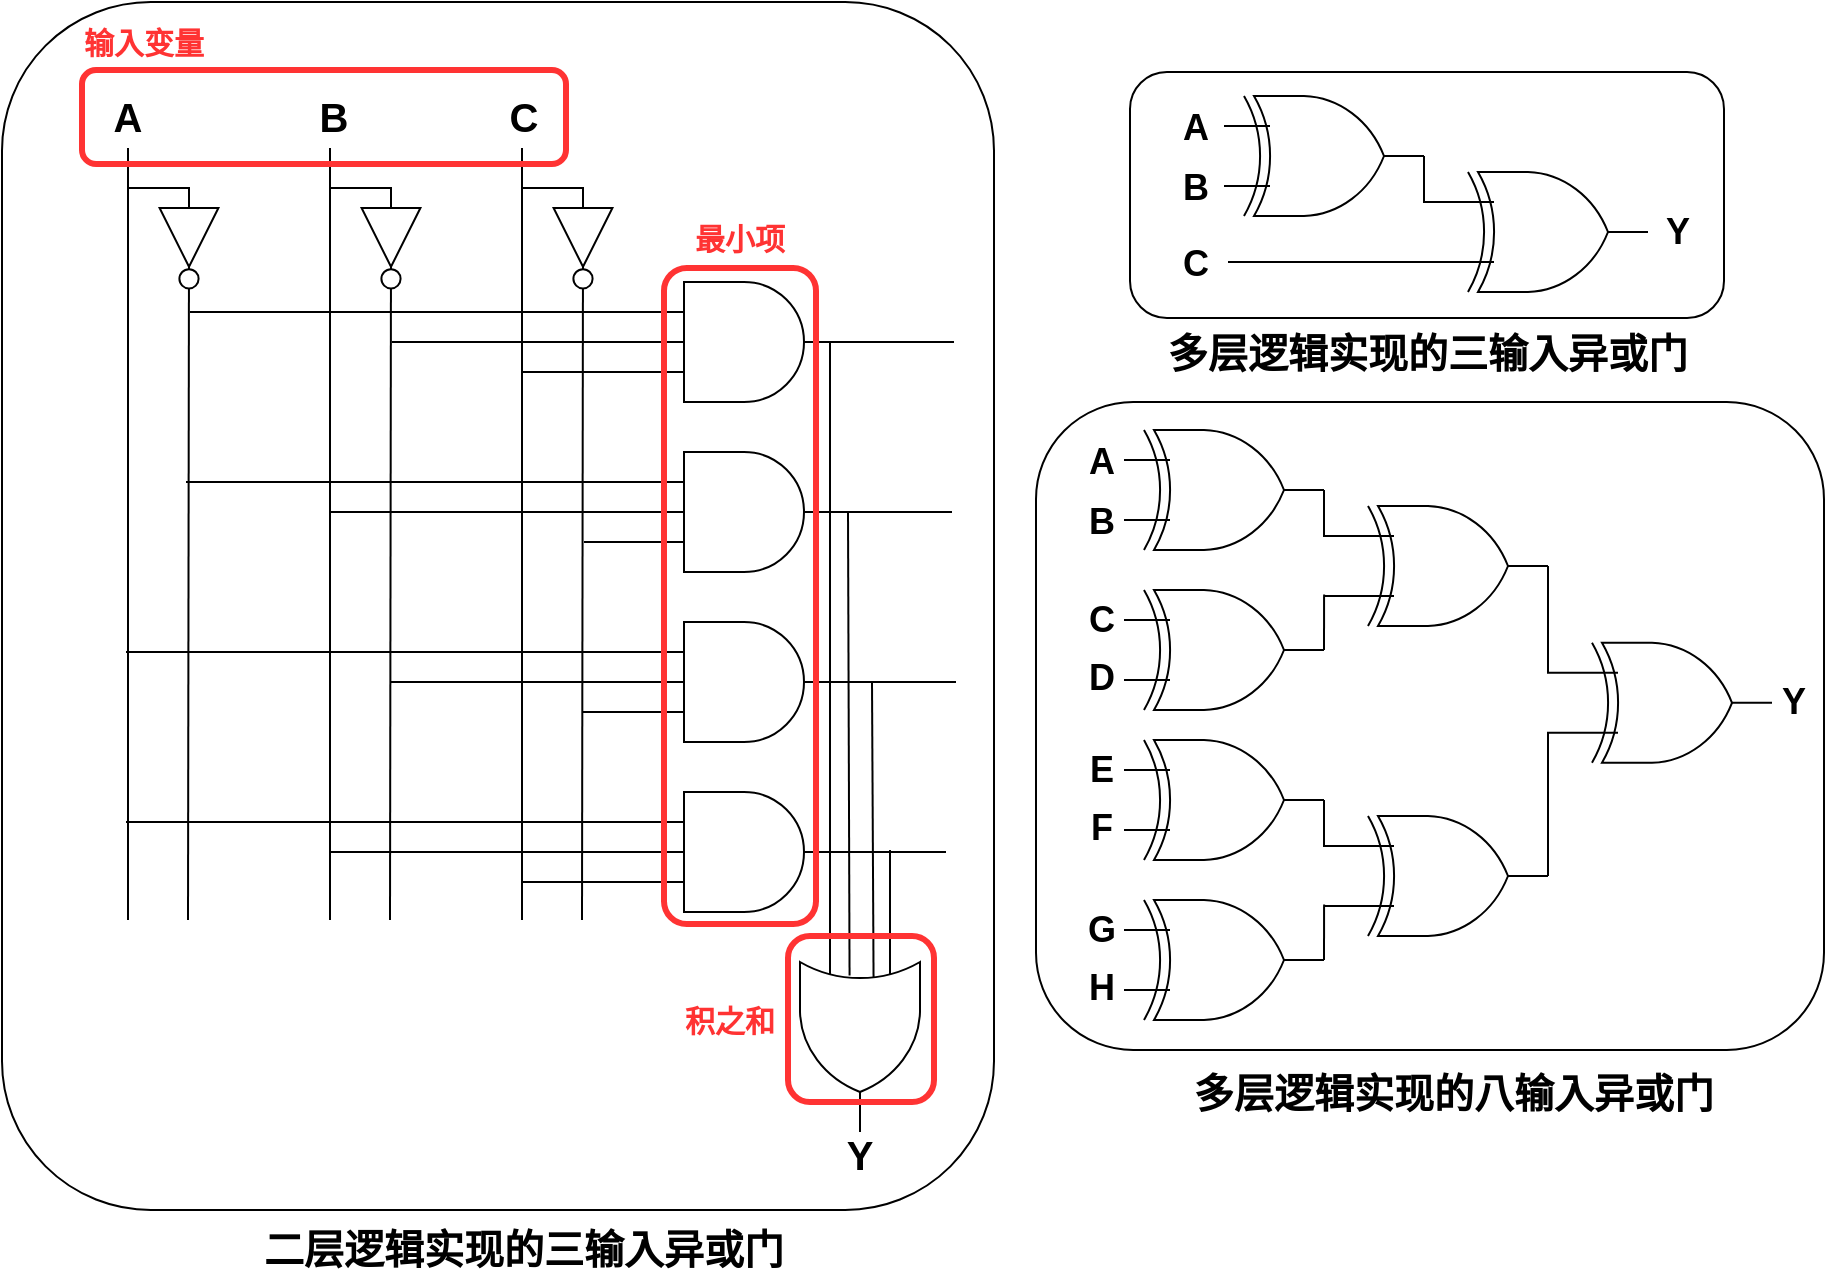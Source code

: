 <mxfile version="14.1.8" type="device"><diagram id="pzGhwOU0pKoqS09hzpZQ" name="第 1 页"><mxGraphModel dx="1486" dy="806" grid="0" gridSize="10" guides="1" tooltips="1" connect="1" arrows="1" fold="1" page="0" pageScale="1" pageWidth="827" pageHeight="1169" math="0" shadow="0"><root><mxCell id="0"/><mxCell id="1" parent="0"/><mxCell id="vwEjDDTagqSHkbFl89p--84" style="edgeStyle=orthogonalEdgeStyle;rounded=0;orthogonalLoop=1;jettySize=auto;html=1;endArrow=none;endFill=0;" parent="1" source="vwEjDDTagqSHkbFl89p--1" edge="1"><mxGeometry relative="1" as="geometry"><mxPoint x="215" y="231" as="targetPoint"/></mxGeometry></mxCell><mxCell id="vwEjDDTagqSHkbFl89p--1" value="" style="verticalLabelPosition=bottom;shadow=0;dashed=0;align=center;html=1;verticalAlign=top;shape=mxgraph.electrical.logic_gates.logic_gate;operation=and;" parent="1" vertex="1"><mxGeometry x="60" y="201" width="100" height="60" as="geometry"/></mxCell><mxCell id="vwEjDDTagqSHkbFl89p--85" style="edgeStyle=orthogonalEdgeStyle;rounded=0;orthogonalLoop=1;jettySize=auto;html=1;endArrow=none;endFill=0;" parent="1" source="vwEjDDTagqSHkbFl89p--2" edge="1"><mxGeometry relative="1" as="geometry"><mxPoint x="214" y="316" as="targetPoint"/></mxGeometry></mxCell><mxCell id="vwEjDDTagqSHkbFl89p--2" value="" style="verticalLabelPosition=bottom;shadow=0;dashed=0;align=center;html=1;verticalAlign=top;shape=mxgraph.electrical.logic_gates.logic_gate;operation=and;" parent="1" vertex="1"><mxGeometry x="60" y="286" width="100" height="60" as="geometry"/></mxCell><mxCell id="vwEjDDTagqSHkbFl89p--86" style="edgeStyle=orthogonalEdgeStyle;rounded=0;orthogonalLoop=1;jettySize=auto;html=1;endArrow=none;endFill=0;" parent="1" source="vwEjDDTagqSHkbFl89p--3" edge="1"><mxGeometry relative="1" as="geometry"><mxPoint x="216" y="401" as="targetPoint"/></mxGeometry></mxCell><mxCell id="vwEjDDTagqSHkbFl89p--3" value="" style="verticalLabelPosition=bottom;shadow=0;dashed=0;align=center;html=1;verticalAlign=top;shape=mxgraph.electrical.logic_gates.logic_gate;operation=and;" parent="1" vertex="1"><mxGeometry x="60" y="371" width="100" height="60" as="geometry"/></mxCell><mxCell id="vwEjDDTagqSHkbFl89p--4" value="" style="verticalLabelPosition=bottom;shadow=0;dashed=0;align=center;html=1;verticalAlign=top;shape=mxgraph.electrical.logic_gates.logic_gate;operation=or;rotation=90;" parent="1" vertex="1"><mxGeometry x="118" y="546" width="100" height="60" as="geometry"/></mxCell><mxCell id="vwEjDDTagqSHkbFl89p--28" value="" style="group" parent="1" vertex="1" connectable="0"><mxGeometry x="-198" y="154" width="45.2" height="279.4" as="geometry"/></mxCell><mxCell id="vwEjDDTagqSHkbFl89p--17" style="edgeStyle=orthogonalEdgeStyle;rounded=0;orthogonalLoop=1;jettySize=auto;html=1;endArrow=none;endFill=0;" parent="vwEjDDTagqSHkbFl89p--28" edge="1"><mxGeometry relative="1" as="geometry"><mxPoint y="-20" as="sourcePoint"/><mxPoint y="366" as="targetPoint"/><Array as="points"><mxPoint y="50"/></Array></mxGeometry></mxCell><mxCell id="vwEjDDTagqSHkbFl89p--21" style="edgeStyle=orthogonalEdgeStyle;rounded=0;orthogonalLoop=1;jettySize=auto;html=1;endArrow=none;endFill=0;" parent="vwEjDDTagqSHkbFl89p--28" source="vwEjDDTagqSHkbFl89p--20" edge="1"><mxGeometry relative="1" as="geometry"><mxPoint x="30" y="366" as="targetPoint"/></mxGeometry></mxCell><mxCell id="vwEjDDTagqSHkbFl89p--20" value="" style="verticalLabelPosition=bottom;shadow=0;dashed=0;align=center;html=1;verticalAlign=top;shape=mxgraph.electrical.logic_gates.buffer2;rotation=90;" parent="vwEjDDTagqSHkbFl89p--28" vertex="1"><mxGeometry x="6.0" y="10" width="49" height="29.4" as="geometry"/></mxCell><mxCell id="vwEjDDTagqSHkbFl89p--26" value="" style="endArrow=none;html=1;" parent="vwEjDDTagqSHkbFl89p--28" edge="1"><mxGeometry width="50" height="50" relative="1" as="geometry"><mxPoint x="31" as="sourcePoint"/><mxPoint as="targetPoint"/></mxGeometry></mxCell><mxCell id="vwEjDDTagqSHkbFl89p--27" value="" style="verticalLabelPosition=bottom;shadow=0;dashed=0;align=center;html=1;verticalAlign=top;shape=mxgraph.electrical.logic_gates.inverting_contact;" parent="vwEjDDTagqSHkbFl89p--28" vertex="1"><mxGeometry x="24.5" y="39.4" width="12" height="12" as="geometry"/></mxCell><mxCell id="vwEjDDTagqSHkbFl89p--41" value="" style="endArrow=none;html=1;entryX=0;entryY=0.25;entryDx=0;entryDy=0;entryPerimeter=0;" parent="1" target="vwEjDDTagqSHkbFl89p--1" edge="1"><mxGeometry width="50" height="50" relative="1" as="geometry"><mxPoint x="-167" y="216" as="sourcePoint"/><mxPoint x="-225" y="193" as="targetPoint"/></mxGeometry></mxCell><mxCell id="vwEjDDTagqSHkbFl89p--52" value="" style="endArrow=none;html=1;entryX=0;entryY=0.25;entryDx=0;entryDy=0;entryPerimeter=0;" parent="1" edge="1"><mxGeometry width="50" height="50" relative="1" as="geometry"><mxPoint x="-167" y="301" as="sourcePoint"/><mxPoint x="60" y="301" as="targetPoint"/></mxGeometry></mxCell><mxCell id="vwEjDDTagqSHkbFl89p--54" value="" style="endArrow=none;html=1;entryX=0;entryY=0.25;entryDx=0;entryDy=0;entryPerimeter=0;" parent="1" edge="1"><mxGeometry width="50" height="50" relative="1" as="geometry"><mxPoint x="30" y="331" as="sourcePoint"/><mxPoint x="60" y="331" as="targetPoint"/><Array as="points"/></mxGeometry></mxCell><mxCell id="vwEjDDTagqSHkbFl89p--55" value="" style="endArrow=none;html=1;entryX=0;entryY=0.25;entryDx=0;entryDy=0;entryPerimeter=0;" parent="1" edge="1"><mxGeometry width="50" height="50" relative="1" as="geometry"><mxPoint x="-199" y="386" as="sourcePoint"/><mxPoint x="60" y="386" as="targetPoint"/></mxGeometry></mxCell><mxCell id="vwEjDDTagqSHkbFl89p--87" style="edgeStyle=orthogonalEdgeStyle;rounded=0;orthogonalLoop=1;jettySize=auto;html=1;endArrow=none;endFill=0;" parent="1" source="vwEjDDTagqSHkbFl89p--56" edge="1"><mxGeometry relative="1" as="geometry"><mxPoint x="211" y="486" as="targetPoint"/></mxGeometry></mxCell><mxCell id="vwEjDDTagqSHkbFl89p--56" value="" style="verticalLabelPosition=bottom;shadow=0;dashed=0;align=center;html=1;verticalAlign=top;shape=mxgraph.electrical.logic_gates.logic_gate;operation=and;" parent="1" vertex="1"><mxGeometry x="60" y="456" width="100" height="60" as="geometry"/></mxCell><mxCell id="vwEjDDTagqSHkbFl89p--57" value="" style="group" parent="1" vertex="1" connectable="0"><mxGeometry x="-97" y="154" width="45.2" height="279.4" as="geometry"/></mxCell><mxCell id="vwEjDDTagqSHkbFl89p--58" style="edgeStyle=orthogonalEdgeStyle;rounded=0;orthogonalLoop=1;jettySize=auto;html=1;endArrow=none;endFill=0;" parent="vwEjDDTagqSHkbFl89p--57" edge="1"><mxGeometry relative="1" as="geometry"><mxPoint y="-20" as="sourcePoint"/><mxPoint y="366" as="targetPoint"/><Array as="points"><mxPoint y="50"/></Array></mxGeometry></mxCell><mxCell id="vwEjDDTagqSHkbFl89p--59" style="edgeStyle=orthogonalEdgeStyle;rounded=0;orthogonalLoop=1;jettySize=auto;html=1;endArrow=none;endFill=0;" parent="vwEjDDTagqSHkbFl89p--57" source="vwEjDDTagqSHkbFl89p--60" edge="1"><mxGeometry relative="1" as="geometry"><mxPoint x="30" y="366" as="targetPoint"/></mxGeometry></mxCell><mxCell id="vwEjDDTagqSHkbFl89p--60" value="" style="verticalLabelPosition=bottom;shadow=0;dashed=0;align=center;html=1;verticalAlign=top;shape=mxgraph.electrical.logic_gates.buffer2;rotation=90;" parent="vwEjDDTagqSHkbFl89p--57" vertex="1"><mxGeometry x="6.0" y="10" width="49" height="29.4" as="geometry"/></mxCell><mxCell id="vwEjDDTagqSHkbFl89p--61" value="" style="endArrow=none;html=1;" parent="vwEjDDTagqSHkbFl89p--57" edge="1"><mxGeometry width="50" height="50" relative="1" as="geometry"><mxPoint x="31" as="sourcePoint"/><mxPoint as="targetPoint"/></mxGeometry></mxCell><mxCell id="vwEjDDTagqSHkbFl89p--62" value="" style="verticalLabelPosition=bottom;shadow=0;dashed=0;align=center;html=1;verticalAlign=top;shape=mxgraph.electrical.logic_gates.inverting_contact;" parent="vwEjDDTagqSHkbFl89p--57" vertex="1"><mxGeometry x="24.5" y="39.4" width="12" height="12" as="geometry"/></mxCell><mxCell id="vwEjDDTagqSHkbFl89p--69" value="" style="group" parent="1" vertex="1" connectable="0"><mxGeometry x="-1" y="154" width="45.2" height="279.4" as="geometry"/></mxCell><mxCell id="vwEjDDTagqSHkbFl89p--70" style="edgeStyle=orthogonalEdgeStyle;rounded=0;orthogonalLoop=1;jettySize=auto;html=1;endArrow=none;endFill=0;" parent="vwEjDDTagqSHkbFl89p--69" edge="1"><mxGeometry relative="1" as="geometry"><mxPoint y="-20" as="sourcePoint"/><mxPoint y="366" as="targetPoint"/><Array as="points"><mxPoint y="50"/></Array></mxGeometry></mxCell><mxCell id="vwEjDDTagqSHkbFl89p--71" style="edgeStyle=orthogonalEdgeStyle;rounded=0;orthogonalLoop=1;jettySize=auto;html=1;endArrow=none;endFill=0;" parent="vwEjDDTagqSHkbFl89p--69" source="vwEjDDTagqSHkbFl89p--72" edge="1"><mxGeometry relative="1" as="geometry"><mxPoint x="30" y="366" as="targetPoint"/></mxGeometry></mxCell><mxCell id="vwEjDDTagqSHkbFl89p--72" value="" style="verticalLabelPosition=bottom;shadow=0;dashed=0;align=center;html=1;verticalAlign=top;shape=mxgraph.electrical.logic_gates.buffer2;rotation=90;" parent="vwEjDDTagqSHkbFl89p--69" vertex="1"><mxGeometry x="6.0" y="10" width="49" height="29.4" as="geometry"/></mxCell><mxCell id="vwEjDDTagqSHkbFl89p--73" value="" style="endArrow=none;html=1;" parent="vwEjDDTagqSHkbFl89p--69" edge="1"><mxGeometry width="50" height="50" relative="1" as="geometry"><mxPoint x="31" as="sourcePoint"/><mxPoint as="targetPoint"/></mxGeometry></mxCell><mxCell id="vwEjDDTagqSHkbFl89p--74" value="" style="verticalLabelPosition=bottom;shadow=0;dashed=0;align=center;html=1;verticalAlign=top;shape=mxgraph.electrical.logic_gates.inverting_contact;" parent="vwEjDDTagqSHkbFl89p--69" vertex="1"><mxGeometry x="24.5" y="39.4" width="12" height="12" as="geometry"/></mxCell><mxCell id="vwEjDDTagqSHkbFl89p--75" value="" style="endArrow=none;html=1;entryX=0;entryY=0.25;entryDx=0;entryDy=0;entryPerimeter=0;" parent="vwEjDDTagqSHkbFl89p--69" edge="1"><mxGeometry width="50" height="50" relative="1" as="geometry"><mxPoint x="-65" y="77" as="sourcePoint"/><mxPoint x="81" y="77" as="targetPoint"/></mxGeometry></mxCell><mxCell id="vwEjDDTagqSHkbFl89p--76" value="" style="endArrow=none;html=1;entryX=0;entryY=0.75;entryDx=0;entryDy=0;entryPerimeter=0;" parent="1" target="vwEjDDTagqSHkbFl89p--1" edge="1"><mxGeometry width="50" height="50" relative="1" as="geometry"><mxPoint x="-1" y="246" as="sourcePoint"/><mxPoint x="39" y="246" as="targetPoint"/></mxGeometry></mxCell><mxCell id="vwEjDDTagqSHkbFl89p--77" value="" style="endArrow=none;html=1;entryX=0;entryY=0.25;entryDx=0;entryDy=0;entryPerimeter=0;" parent="1" edge="1"><mxGeometry width="50" height="50" relative="1" as="geometry"><mxPoint x="-97" y="316" as="sourcePoint"/><mxPoint x="80" y="316" as="targetPoint"/></mxGeometry></mxCell><mxCell id="vwEjDDTagqSHkbFl89p--78" value="" style="endArrow=none;html=1;entryX=0;entryY=0.25;entryDx=0;entryDy=0;entryPerimeter=0;" parent="1" edge="1"><mxGeometry width="50" height="50" relative="1" as="geometry"><mxPoint x="-169.0" y="301" as="sourcePoint"/><mxPoint x="58" y="301" as="targetPoint"/></mxGeometry></mxCell><mxCell id="vwEjDDTagqSHkbFl89p--79" value="" style="endArrow=none;html=1;entryX=0;entryY=0.25;entryDx=0;entryDy=0;entryPerimeter=0;" parent="1" edge="1"><mxGeometry width="50" height="50" relative="1" as="geometry"><mxPoint x="-199" y="471" as="sourcePoint"/><mxPoint x="60" y="471" as="targetPoint"/></mxGeometry></mxCell><mxCell id="vwEjDDTagqSHkbFl89p--80" value="" style="endArrow=none;html=1;entryX=0;entryY=0.25;entryDx=0;entryDy=0;entryPerimeter=0;" parent="1" edge="1"><mxGeometry width="50" height="50" relative="1" as="geometry"><mxPoint x="-67" y="401" as="sourcePoint"/><mxPoint x="80" y="401" as="targetPoint"/></mxGeometry></mxCell><mxCell id="vwEjDDTagqSHkbFl89p--81" value="" style="endArrow=none;html=1;entryX=0;entryY=0.75;entryDx=0;entryDy=0;entryPerimeter=0;" parent="1" target="vwEjDDTagqSHkbFl89p--3" edge="1"><mxGeometry width="50" height="50" relative="1" as="geometry"><mxPoint x="29" y="416" as="sourcePoint"/><mxPoint x="49" y="416" as="targetPoint"/></mxGeometry></mxCell><mxCell id="vwEjDDTagqSHkbFl89p--82" value="" style="endArrow=none;html=1;entryX=0;entryY=0.25;entryDx=0;entryDy=0;entryPerimeter=0;" parent="1" edge="1"><mxGeometry width="50" height="50" relative="1" as="geometry"><mxPoint x="-97" y="486" as="sourcePoint"/><mxPoint x="80" y="486" as="targetPoint"/></mxGeometry></mxCell><mxCell id="vwEjDDTagqSHkbFl89p--83" value="" style="endArrow=none;html=1;entryX=0;entryY=0.75;entryDx=0;entryDy=0;entryPerimeter=0;" parent="1" target="vwEjDDTagqSHkbFl89p--56" edge="1"><mxGeometry width="50" height="50" relative="1" as="geometry"><mxPoint x="-1" y="501" as="sourcePoint"/><mxPoint x="49" y="503" as="targetPoint"/></mxGeometry></mxCell><mxCell id="vwEjDDTagqSHkbFl89p--89" value="" style="endArrow=none;html=1;" parent="1" edge="1"><mxGeometry width="50" height="50" relative="1" as="geometry"><mxPoint x="153" y="526" as="sourcePoint"/><mxPoint x="153" y="231" as="targetPoint"/></mxGeometry></mxCell><mxCell id="vwEjDDTagqSHkbFl89p--92" value="" style="endArrow=none;html=1;" parent="1" edge="1"><mxGeometry width="50" height="50" relative="1" as="geometry"><mxPoint x="183" y="526" as="sourcePoint"/><mxPoint x="183" y="485" as="targetPoint"/></mxGeometry></mxCell><mxCell id="vwEjDDTagqSHkbFl89p--93" value="" style="endArrow=none;html=1;exitX=0.218;exitY=0.587;exitDx=0;exitDy=0;exitPerimeter=0;" parent="1" source="vwEjDDTagqSHkbFl89p--4" edge="1"><mxGeometry width="50" height="50" relative="1" as="geometry"><mxPoint x="162" y="526" as="sourcePoint"/><mxPoint x="162" y="316" as="targetPoint"/></mxGeometry></mxCell><mxCell id="vwEjDDTagqSHkbFl89p--94" value="" style="endArrow=none;html=1;exitX=0.218;exitY=0.587;exitDx=0;exitDy=0;exitPerimeter=0;" parent="1" edge="1"><mxGeometry width="50" height="50" relative="1" as="geometry"><mxPoint x="174.78" y="548.8" as="sourcePoint"/><mxPoint x="174" y="401" as="targetPoint"/></mxGeometry></mxCell><mxCell id="vwEjDDTagqSHkbFl89p--95" value="&lt;font style=&quot;font-size: 20px&quot;&gt;&lt;b&gt;A&lt;/b&gt;&lt;/font&gt;" style="text;html=1;strokeColor=none;fillColor=none;align=center;verticalAlign=middle;whiteSpace=wrap;rounded=0;" parent="1" vertex="1"><mxGeometry x="-218" y="108" width="40" height="20" as="geometry"/></mxCell><mxCell id="vwEjDDTagqSHkbFl89p--96" value="&lt;font style=&quot;font-size: 20px&quot;&gt;&lt;b&gt;B&lt;/b&gt;&lt;/font&gt;" style="text;html=1;strokeColor=none;fillColor=none;align=center;verticalAlign=middle;whiteSpace=wrap;rounded=0;" parent="1" vertex="1"><mxGeometry x="-115" y="108" width="40" height="20" as="geometry"/></mxCell><mxCell id="vwEjDDTagqSHkbFl89p--97" value="&lt;font style=&quot;font-size: 20px&quot;&gt;&lt;b&gt;C&lt;/b&gt;&lt;/font&gt;" style="text;html=1;strokeColor=none;fillColor=none;align=center;verticalAlign=middle;whiteSpace=wrap;rounded=0;" parent="1" vertex="1"><mxGeometry x="-20" y="108" width="40" height="20" as="geometry"/></mxCell><mxCell id="vwEjDDTagqSHkbFl89p--99" value="&lt;font style=&quot;font-size: 20px&quot;&gt;&lt;b&gt;Y&lt;/b&gt;&lt;/font&gt;" style="text;html=1;strokeColor=none;fillColor=none;align=center;verticalAlign=middle;whiteSpace=wrap;rounded=0;" parent="1" vertex="1"><mxGeometry x="148" y="627" width="40" height="20" as="geometry"/></mxCell><mxCell id="vwEjDDTagqSHkbFl89p--101" value="" style="rounded=1;whiteSpace=wrap;html=1;gradientColor=none;fillColor=none;strokeColor=#FF3333;strokeWidth=3;" parent="1" vertex="1"><mxGeometry x="-221" y="95" width="242" height="47" as="geometry"/></mxCell><mxCell id="vwEjDDTagqSHkbFl89p--102" value="" style="rounded=1;whiteSpace=wrap;html=1;gradientColor=none;fillColor=none;strokeColor=#FF3333;strokeWidth=3;" parent="1" vertex="1"><mxGeometry x="70" y="194" width="76" height="328" as="geometry"/></mxCell><mxCell id="vwEjDDTagqSHkbFl89p--103" value="" style="rounded=1;whiteSpace=wrap;html=1;gradientColor=none;fillColor=none;strokeColor=#FF3333;strokeWidth=3;" parent="1" vertex="1"><mxGeometry x="132" y="528" width="73" height="83" as="geometry"/></mxCell><mxCell id="vwEjDDTagqSHkbFl89p--104" value="&lt;font style=&quot;font-size: 15px&quot; color=&quot;#ff3333&quot;&gt;&lt;b&gt;输入变量&lt;/b&gt;&lt;/font&gt;" style="text;html=1;strokeColor=none;fillColor=none;align=center;verticalAlign=middle;whiteSpace=wrap;rounded=0;" parent="1" vertex="1"><mxGeometry x="-223" y="71" width="66" height="20" as="geometry"/></mxCell><mxCell id="vwEjDDTagqSHkbFl89p--105" value="&lt;font style=&quot;font-size: 15px&quot; color=&quot;#ff3333&quot;&gt;&lt;b&gt;最小项&lt;/b&gt;&lt;/font&gt;" style="text;html=1;strokeColor=none;fillColor=none;align=center;verticalAlign=middle;whiteSpace=wrap;rounded=0;" parent="1" vertex="1"><mxGeometry x="75" y="169" width="66" height="20" as="geometry"/></mxCell><mxCell id="vwEjDDTagqSHkbFl89p--106" value="&lt;font style=&quot;font-size: 15px&quot; color=&quot;#ff3333&quot;&gt;&lt;b&gt;积之和&lt;/b&gt;&lt;/font&gt;" style="text;html=1;strokeColor=none;fillColor=none;align=center;verticalAlign=middle;whiteSpace=wrap;rounded=0;" parent="1" vertex="1"><mxGeometry x="70" y="559.5" width="66" height="20" as="geometry"/></mxCell><mxCell id="vwEjDDTagqSHkbFl89p--109" value="" style="verticalLabelPosition=bottom;shadow=0;dashed=0;align=center;html=1;verticalAlign=top;shape=mxgraph.electrical.logic_gates.logic_gate;operation=xor;strokeColor=#000000;strokeWidth=1;fillColor=none;gradientColor=none;" parent="1" vertex="1"><mxGeometry x="350" y="108" width="100" height="60" as="geometry"/></mxCell><mxCell id="vwEjDDTagqSHkbFl89p--111" value="" style="edgeStyle=orthogonalEdgeStyle;rounded=0;orthogonalLoop=1;jettySize=auto;html=1;endArrow=none;endFill=0;exitX=0;exitY=0.25;exitDx=0;exitDy=0;exitPerimeter=0;entryX=1;entryY=0.5;entryDx=0;entryDy=0;entryPerimeter=0;" parent="1" source="vwEjDDTagqSHkbFl89p--110" target="vwEjDDTagqSHkbFl89p--109" edge="1"><mxGeometry relative="1" as="geometry"/></mxCell><mxCell id="vwEjDDTagqSHkbFl89p--110" value="" style="verticalLabelPosition=bottom;shadow=0;dashed=0;align=center;html=1;verticalAlign=top;shape=mxgraph.electrical.logic_gates.logic_gate;operation=xor;strokeColor=#000000;strokeWidth=1;fillColor=none;gradientColor=none;" parent="1" vertex="1"><mxGeometry x="462" y="146" width="100" height="60" as="geometry"/></mxCell><mxCell id="vwEjDDTagqSHkbFl89p--112" value="" style="endArrow=none;html=1;entryX=0;entryY=0.75;entryDx=0;entryDy=0;entryPerimeter=0;" parent="1" target="vwEjDDTagqSHkbFl89p--110" edge="1"><mxGeometry width="50" height="50" relative="1" as="geometry"><mxPoint x="352" y="191" as="sourcePoint"/><mxPoint x="425" y="220" as="targetPoint"/></mxGeometry></mxCell><mxCell id="vwEjDDTagqSHkbFl89p--113" value="&lt;font style=&quot;font-size: 18px&quot;&gt;&lt;b&gt;A&lt;/b&gt;&lt;/font&gt;" style="text;html=1;strokeColor=none;fillColor=none;align=center;verticalAlign=middle;whiteSpace=wrap;rounded=0;" parent="1" vertex="1"><mxGeometry x="316" y="114" width="40" height="20" as="geometry"/></mxCell><mxCell id="vwEjDDTagqSHkbFl89p--114" value="&lt;font style=&quot;font-size: 18px&quot;&gt;&lt;b&gt;B&lt;/b&gt;&lt;/font&gt;" style="text;html=1;strokeColor=none;fillColor=none;align=center;verticalAlign=middle;whiteSpace=wrap;rounded=0;" parent="1" vertex="1"><mxGeometry x="316" y="144" width="40" height="20" as="geometry"/></mxCell><mxCell id="vwEjDDTagqSHkbFl89p--115" value="&lt;font style=&quot;font-size: 18px&quot;&gt;&lt;b&gt;C&lt;/b&gt;&lt;/font&gt;" style="text;html=1;strokeColor=none;fillColor=none;align=center;verticalAlign=middle;whiteSpace=wrap;rounded=0;" parent="1" vertex="1"><mxGeometry x="316" y="182" width="40" height="20" as="geometry"/></mxCell><mxCell id="vwEjDDTagqSHkbFl89p--116" value="&lt;font style=&quot;font-size: 18px&quot;&gt;&lt;b&gt;Y&lt;/b&gt;&lt;/font&gt;" style="text;html=1;strokeColor=none;fillColor=none;align=center;verticalAlign=middle;whiteSpace=wrap;rounded=0;" parent="1" vertex="1"><mxGeometry x="557" y="166" width="40" height="20" as="geometry"/></mxCell><mxCell id="vwEjDDTagqSHkbFl89p--118" value="" style="verticalLabelPosition=bottom;shadow=0;dashed=0;align=center;html=1;verticalAlign=top;shape=mxgraph.electrical.logic_gates.logic_gate;operation=xor;strokeColor=#000000;strokeWidth=1;fillColor=none;gradientColor=none;" parent="1" vertex="1"><mxGeometry x="300" y="275" width="100" height="60" as="geometry"/></mxCell><mxCell id="vwEjDDTagqSHkbFl89p--119" value="" style="edgeStyle=orthogonalEdgeStyle;rounded=0;orthogonalLoop=1;jettySize=auto;html=1;endArrow=none;endFill=0;exitX=0;exitY=0.25;exitDx=0;exitDy=0;exitPerimeter=0;entryX=1;entryY=0.5;entryDx=0;entryDy=0;entryPerimeter=0;" parent="1" source="vwEjDDTagqSHkbFl89p--120" target="vwEjDDTagqSHkbFl89p--118" edge="1"><mxGeometry relative="1" as="geometry"/></mxCell><mxCell id="vwEjDDTagqSHkbFl89p--136" style="edgeStyle=orthogonalEdgeStyle;rounded=0;orthogonalLoop=1;jettySize=auto;html=1;entryX=0;entryY=0.25;entryDx=0;entryDy=0;entryPerimeter=0;endArrow=none;endFill=0;exitX=1;exitY=0.5;exitDx=0;exitDy=0;exitPerimeter=0;" parent="1" source="vwEjDDTagqSHkbFl89p--120" target="vwEjDDTagqSHkbFl89p--135" edge="1"><mxGeometry relative="1" as="geometry"><Array as="points"><mxPoint x="512" y="396"/></Array></mxGeometry></mxCell><mxCell id="vwEjDDTagqSHkbFl89p--120" value="" style="verticalLabelPosition=bottom;shadow=0;dashed=0;align=center;html=1;verticalAlign=top;shape=mxgraph.electrical.logic_gates.logic_gate;operation=xor;strokeColor=#000000;strokeWidth=1;fillColor=none;gradientColor=none;" parent="1" vertex="1"><mxGeometry x="412" y="313" width="100" height="60" as="geometry"/></mxCell><mxCell id="vwEjDDTagqSHkbFl89p--127" style="edgeStyle=orthogonalEdgeStyle;rounded=0;orthogonalLoop=1;jettySize=auto;html=1;entryX=0;entryY=0.75;entryDx=0;entryDy=0;entryPerimeter=0;endArrow=none;endFill=0;" parent="1" source="vwEjDDTagqSHkbFl89p--126" target="vwEjDDTagqSHkbFl89p--120" edge="1"><mxGeometry relative="1" as="geometry"><Array as="points"><mxPoint x="400" y="358"/></Array></mxGeometry></mxCell><mxCell id="vwEjDDTagqSHkbFl89p--128" style="edgeStyle=orthogonalEdgeStyle;rounded=0;orthogonalLoop=1;jettySize=auto;html=1;endArrow=none;endFill=0;exitX=1;exitY=0.5;exitDx=0;exitDy=0;exitPerimeter=0;" parent="1" source="vwEjDDTagqSHkbFl89p--126" edge="1"><mxGeometry relative="1" as="geometry"><mxPoint x="400.048" y="357.286" as="targetPoint"/></mxGeometry></mxCell><mxCell id="vwEjDDTagqSHkbFl89p--126" value="" style="verticalLabelPosition=bottom;shadow=0;dashed=0;align=center;html=1;verticalAlign=top;shape=mxgraph.electrical.logic_gates.logic_gate;operation=xor;strokeColor=#000000;strokeWidth=1;fillColor=none;gradientColor=none;" parent="1" vertex="1"><mxGeometry x="300" y="355" width="100" height="60" as="geometry"/></mxCell><mxCell id="vwEjDDTagqSHkbFl89p--129" value="" style="verticalLabelPosition=bottom;shadow=0;dashed=0;align=center;html=1;verticalAlign=top;shape=mxgraph.electrical.logic_gates.logic_gate;operation=xor;strokeColor=#000000;strokeWidth=1;fillColor=none;gradientColor=none;" parent="1" vertex="1"><mxGeometry x="300" y="430" width="100" height="60" as="geometry"/></mxCell><mxCell id="vwEjDDTagqSHkbFl89p--130" value="" style="edgeStyle=orthogonalEdgeStyle;rounded=0;orthogonalLoop=1;jettySize=auto;html=1;endArrow=none;endFill=0;exitX=0;exitY=0.25;exitDx=0;exitDy=0;exitPerimeter=0;entryX=1;entryY=0.5;entryDx=0;entryDy=0;entryPerimeter=0;" parent="1" source="vwEjDDTagqSHkbFl89p--131" target="vwEjDDTagqSHkbFl89p--129" edge="1"><mxGeometry relative="1" as="geometry"/></mxCell><mxCell id="vwEjDDTagqSHkbFl89p--137" style="edgeStyle=orthogonalEdgeStyle;rounded=0;orthogonalLoop=1;jettySize=auto;html=1;entryX=0;entryY=0.75;entryDx=0;entryDy=0;entryPerimeter=0;endArrow=none;endFill=0;exitX=1;exitY=0.5;exitDx=0;exitDy=0;exitPerimeter=0;" parent="1" source="vwEjDDTagqSHkbFl89p--131" target="vwEjDDTagqSHkbFl89p--135" edge="1"><mxGeometry relative="1" as="geometry"><Array as="points"><mxPoint x="512" y="426"/></Array></mxGeometry></mxCell><mxCell id="vwEjDDTagqSHkbFl89p--131" value="" style="verticalLabelPosition=bottom;shadow=0;dashed=0;align=center;html=1;verticalAlign=top;shape=mxgraph.electrical.logic_gates.logic_gate;operation=xor;strokeColor=#000000;strokeWidth=1;fillColor=none;gradientColor=none;" parent="1" vertex="1"><mxGeometry x="412" y="468" width="100" height="60" as="geometry"/></mxCell><mxCell id="vwEjDDTagqSHkbFl89p--132" style="edgeStyle=orthogonalEdgeStyle;rounded=0;orthogonalLoop=1;jettySize=auto;html=1;entryX=0;entryY=0.75;entryDx=0;entryDy=0;entryPerimeter=0;endArrow=none;endFill=0;" parent="1" source="vwEjDDTagqSHkbFl89p--134" target="vwEjDDTagqSHkbFl89p--131" edge="1"><mxGeometry relative="1" as="geometry"><Array as="points"><mxPoint x="400" y="513"/></Array></mxGeometry></mxCell><mxCell id="vwEjDDTagqSHkbFl89p--133" style="edgeStyle=orthogonalEdgeStyle;rounded=0;orthogonalLoop=1;jettySize=auto;html=1;endArrow=none;endFill=0;exitX=1;exitY=0.5;exitDx=0;exitDy=0;exitPerimeter=0;" parent="1" source="vwEjDDTagqSHkbFl89p--134" edge="1"><mxGeometry relative="1" as="geometry"><mxPoint x="400.048" y="512.286" as="targetPoint"/></mxGeometry></mxCell><mxCell id="vwEjDDTagqSHkbFl89p--134" value="" style="verticalLabelPosition=bottom;shadow=0;dashed=0;align=center;html=1;verticalAlign=top;shape=mxgraph.electrical.logic_gates.logic_gate;operation=xor;strokeColor=#000000;strokeWidth=1;fillColor=none;gradientColor=none;" parent="1" vertex="1"><mxGeometry x="300" y="510" width="100" height="60" as="geometry"/></mxCell><mxCell id="vwEjDDTagqSHkbFl89p--135" value="" style="verticalLabelPosition=bottom;shadow=0;dashed=0;align=center;html=1;verticalAlign=top;shape=mxgraph.electrical.logic_gates.logic_gate;operation=xor;strokeColor=#000000;strokeWidth=1;fillColor=none;gradientColor=none;" parent="1" vertex="1"><mxGeometry x="524" y="381.4" width="100" height="60" as="geometry"/></mxCell><mxCell id="vwEjDDTagqSHkbFl89p--138" value="&lt;font style=&quot;font-size: 18px&quot;&gt;&lt;b&gt;A&lt;/b&gt;&lt;/font&gt;" style="text;html=1;strokeColor=none;fillColor=none;align=center;verticalAlign=middle;whiteSpace=wrap;rounded=0;" parent="1" vertex="1"><mxGeometry x="269" y="281" width="40" height="20" as="geometry"/></mxCell><mxCell id="vwEjDDTagqSHkbFl89p--139" value="&lt;font style=&quot;font-size: 18px&quot;&gt;&lt;b&gt;B&lt;/b&gt;&lt;/font&gt;" style="text;html=1;strokeColor=none;fillColor=none;align=center;verticalAlign=middle;whiteSpace=wrap;rounded=0;" parent="1" vertex="1"><mxGeometry x="269" y="311" width="40" height="20" as="geometry"/></mxCell><mxCell id="vwEjDDTagqSHkbFl89p--140" value="&lt;font style=&quot;font-size: 18px&quot;&gt;&lt;b&gt;C&lt;/b&gt;&lt;/font&gt;" style="text;html=1;strokeColor=none;fillColor=none;align=center;verticalAlign=middle;whiteSpace=wrap;rounded=0;" parent="1" vertex="1"><mxGeometry x="269" y="360" width="40" height="20" as="geometry"/></mxCell><mxCell id="vwEjDDTagqSHkbFl89p--141" value="&lt;font style=&quot;font-size: 18px&quot;&gt;&lt;b&gt;D&lt;/b&gt;&lt;/font&gt;" style="text;html=1;strokeColor=none;fillColor=none;align=center;verticalAlign=middle;whiteSpace=wrap;rounded=0;" parent="1" vertex="1"><mxGeometry x="269" y="389" width="40" height="20" as="geometry"/></mxCell><mxCell id="vwEjDDTagqSHkbFl89p--142" value="&lt;font style=&quot;font-size: 18px&quot;&gt;&lt;b&gt;E&lt;/b&gt;&lt;/font&gt;" style="text;html=1;strokeColor=none;fillColor=none;align=center;verticalAlign=middle;whiteSpace=wrap;rounded=0;" parent="1" vertex="1"><mxGeometry x="269" y="435" width="40" height="20" as="geometry"/></mxCell><mxCell id="vwEjDDTagqSHkbFl89p--143" value="&lt;font style=&quot;font-size: 18px&quot;&gt;&lt;b&gt;F&lt;/b&gt;&lt;/font&gt;" style="text;html=1;strokeColor=none;fillColor=none;align=center;verticalAlign=middle;whiteSpace=wrap;rounded=0;" parent="1" vertex="1"><mxGeometry x="269" y="464" width="40" height="20" as="geometry"/></mxCell><mxCell id="vwEjDDTagqSHkbFl89p--144" value="&lt;font style=&quot;font-size: 18px&quot;&gt;&lt;b&gt;G&lt;/b&gt;&lt;/font&gt;" style="text;html=1;strokeColor=none;fillColor=none;align=center;verticalAlign=middle;whiteSpace=wrap;rounded=0;" parent="1" vertex="1"><mxGeometry x="269" y="515" width="40" height="20" as="geometry"/></mxCell><mxCell id="vwEjDDTagqSHkbFl89p--145" value="&lt;font style=&quot;font-size: 18px&quot;&gt;&lt;b&gt;H&lt;/b&gt;&lt;/font&gt;" style="text;html=1;strokeColor=none;fillColor=none;align=center;verticalAlign=middle;whiteSpace=wrap;rounded=0;" parent="1" vertex="1"><mxGeometry x="269" y="544" width="40" height="20" as="geometry"/></mxCell><mxCell id="vwEjDDTagqSHkbFl89p--146" value="&lt;font style=&quot;font-size: 18px&quot;&gt;&lt;b&gt;Y&lt;/b&gt;&lt;/font&gt;" style="text;html=1;strokeColor=none;fillColor=none;align=center;verticalAlign=middle;whiteSpace=wrap;rounded=0;" parent="1" vertex="1"><mxGeometry x="615" y="401.4" width="40" height="20" as="geometry"/></mxCell><mxCell id="vwEjDDTagqSHkbFl89p--147" value="" style="rounded=1;whiteSpace=wrap;html=1;strokeColor=#000000;strokeWidth=1;fillColor=none;gradientColor=none;" parent="1" vertex="1"><mxGeometry x="-261" y="61" width="496" height="604" as="geometry"/></mxCell><mxCell id="vwEjDDTagqSHkbFl89p--148" value="" style="rounded=1;whiteSpace=wrap;html=1;strokeColor=#000000;strokeWidth=1;fillColor=none;gradientColor=none;" parent="1" vertex="1"><mxGeometry x="303" y="96" width="297" height="123" as="geometry"/></mxCell><mxCell id="vwEjDDTagqSHkbFl89p--149" value="" style="rounded=1;whiteSpace=wrap;html=1;strokeColor=#000000;strokeWidth=1;fillColor=none;gradientColor=none;" parent="1" vertex="1"><mxGeometry x="256" y="261" width="394" height="324" as="geometry"/></mxCell><mxCell id="SgBub_8JuMw4EWkVFySh-1" value="&lt;font style=&quot;font-size: 20px&quot;&gt;&lt;b&gt;二层逻辑实现的三输入异或门&lt;/b&gt;&lt;/font&gt;" style="text;html=1;strokeColor=none;fillColor=none;align=center;verticalAlign=middle;whiteSpace=wrap;rounded=0;" vertex="1" parent="1"><mxGeometry x="-136" y="674" width="272" height="20" as="geometry"/></mxCell><mxCell id="SgBub_8JuMw4EWkVFySh-2" value="&lt;font style=&quot;font-size: 20px&quot;&gt;&lt;b&gt;多层逻辑实现的八输入异或门&lt;/b&gt;&lt;/font&gt;" style="text;html=1;strokeColor=none;fillColor=none;align=center;verticalAlign=middle;whiteSpace=wrap;rounded=0;" vertex="1" parent="1"><mxGeometry x="329" y="596" width="272" height="20" as="geometry"/></mxCell><mxCell id="SgBub_8JuMw4EWkVFySh-3" value="&lt;font style=&quot;font-size: 20px&quot;&gt;&lt;b&gt;多层逻辑实现的三输入异或门&lt;/b&gt;&lt;/font&gt;" style="text;html=1;strokeColor=none;fillColor=none;align=center;verticalAlign=middle;whiteSpace=wrap;rounded=0;" vertex="1" parent="1"><mxGeometry x="315.5" y="226" width="272" height="20" as="geometry"/></mxCell></root></mxGraphModel></diagram></mxfile>